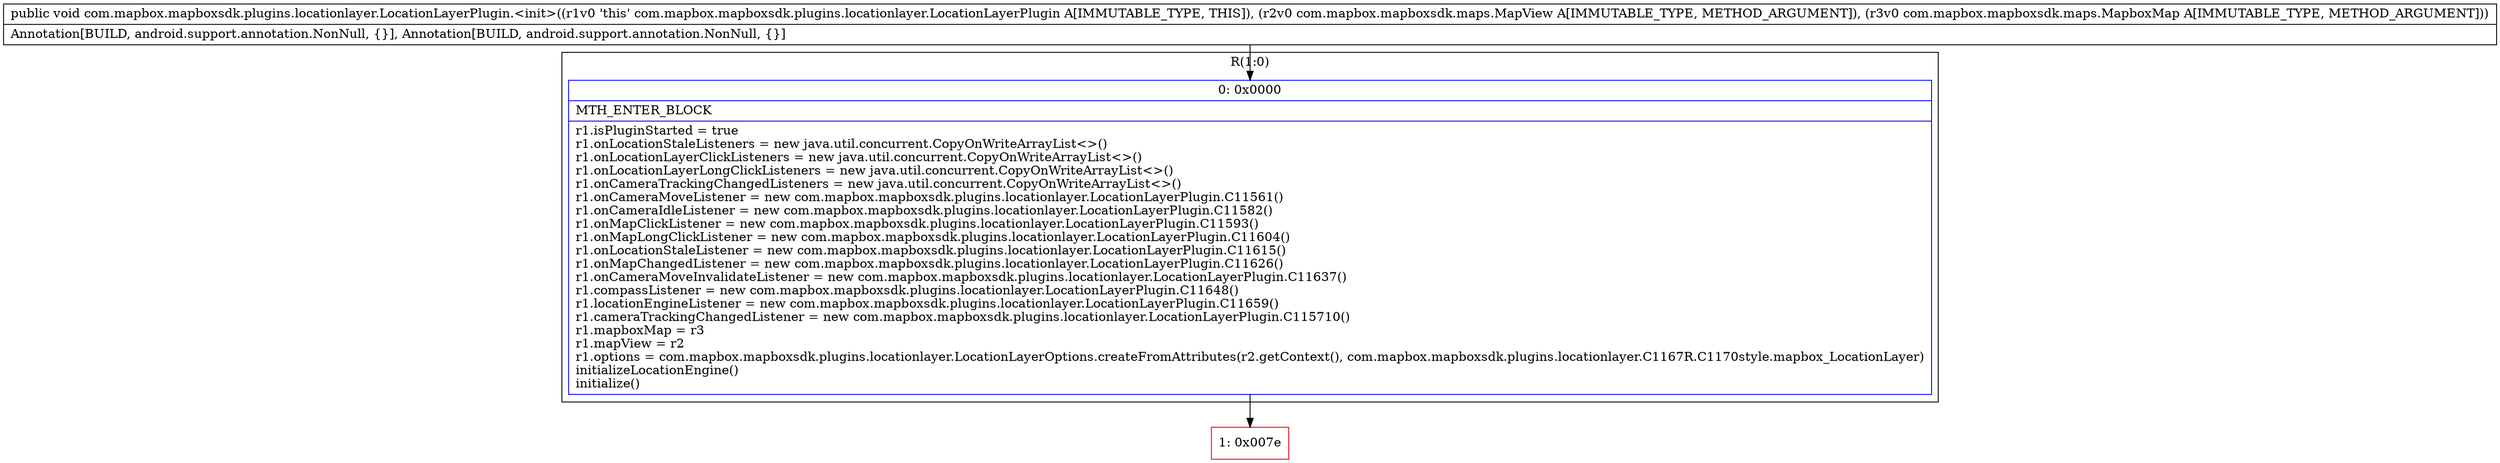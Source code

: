 digraph "CFG forcom.mapbox.mapboxsdk.plugins.locationlayer.LocationLayerPlugin.\<init\>(Lcom\/mapbox\/mapboxsdk\/maps\/MapView;Lcom\/mapbox\/mapboxsdk\/maps\/MapboxMap;)V" {
subgraph cluster_Region_1432277416 {
label = "R(1:0)";
node [shape=record,color=blue];
Node_0 [shape=record,label="{0\:\ 0x0000|MTH_ENTER_BLOCK\l|r1.isPluginStarted = true\lr1.onLocationStaleListeners = new java.util.concurrent.CopyOnWriteArrayList\<\>()\lr1.onLocationLayerClickListeners = new java.util.concurrent.CopyOnWriteArrayList\<\>()\lr1.onLocationLayerLongClickListeners = new java.util.concurrent.CopyOnWriteArrayList\<\>()\lr1.onCameraTrackingChangedListeners = new java.util.concurrent.CopyOnWriteArrayList\<\>()\lr1.onCameraMoveListener = new com.mapbox.mapboxsdk.plugins.locationlayer.LocationLayerPlugin.C11561()\lr1.onCameraIdleListener = new com.mapbox.mapboxsdk.plugins.locationlayer.LocationLayerPlugin.C11582()\lr1.onMapClickListener = new com.mapbox.mapboxsdk.plugins.locationlayer.LocationLayerPlugin.C11593()\lr1.onMapLongClickListener = new com.mapbox.mapboxsdk.plugins.locationlayer.LocationLayerPlugin.C11604()\lr1.onLocationStaleListener = new com.mapbox.mapboxsdk.plugins.locationlayer.LocationLayerPlugin.C11615()\lr1.onMapChangedListener = new com.mapbox.mapboxsdk.plugins.locationlayer.LocationLayerPlugin.C11626()\lr1.onCameraMoveInvalidateListener = new com.mapbox.mapboxsdk.plugins.locationlayer.LocationLayerPlugin.C11637()\lr1.compassListener = new com.mapbox.mapboxsdk.plugins.locationlayer.LocationLayerPlugin.C11648()\lr1.locationEngineListener = new com.mapbox.mapboxsdk.plugins.locationlayer.LocationLayerPlugin.C11659()\lr1.cameraTrackingChangedListener = new com.mapbox.mapboxsdk.plugins.locationlayer.LocationLayerPlugin.C115710()\lr1.mapboxMap = r3\lr1.mapView = r2\lr1.options = com.mapbox.mapboxsdk.plugins.locationlayer.LocationLayerOptions.createFromAttributes(r2.getContext(), com.mapbox.mapboxsdk.plugins.locationlayer.C1167R.C1170style.mapbox_LocationLayer)\linitializeLocationEngine()\linitialize()\l}"];
}
Node_1 [shape=record,color=red,label="{1\:\ 0x007e}"];
MethodNode[shape=record,label="{public void com.mapbox.mapboxsdk.plugins.locationlayer.LocationLayerPlugin.\<init\>((r1v0 'this' com.mapbox.mapboxsdk.plugins.locationlayer.LocationLayerPlugin A[IMMUTABLE_TYPE, THIS]), (r2v0 com.mapbox.mapboxsdk.maps.MapView A[IMMUTABLE_TYPE, METHOD_ARGUMENT]), (r3v0 com.mapbox.mapboxsdk.maps.MapboxMap A[IMMUTABLE_TYPE, METHOD_ARGUMENT]))  | Annotation[BUILD, android.support.annotation.NonNull, \{\}], Annotation[BUILD, android.support.annotation.NonNull, \{\}]\l}"];
MethodNode -> Node_0;
Node_0 -> Node_1;
}

